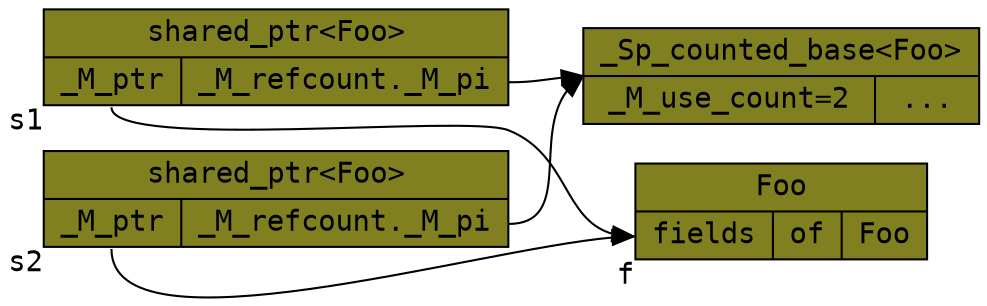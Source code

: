 digraph G {
    graph [rankdir = LR,
          bgcolor=transparent,
          fontname="monospace"
    ];

    node[shape=record,
       fillcolor="#808020",
       style="filled",
       fontname="monospace"
    ];

    s1[ xlabel="s1" label="shared_ptr\<Foo\>|{<object>_M_ptr|<control>_M_refcount._M_pi}"]
    s2[ xlabel="s2" label="shared_ptr\<Foo\>|{<object>_M_ptr|<control>_M_refcount._M_pi}"]

    control[label="_Sp_counted_base\<Foo\>|{_M_use_count=2|...}"]

    object[xlabel="f" label="Foo|{<foo>fields|of|Foo}"]

    s1:object -> object:foo;
    s2:object -> object:foo;

    s1:control -> control:ctrl;
    s2:control -> control:ctrl;
}
